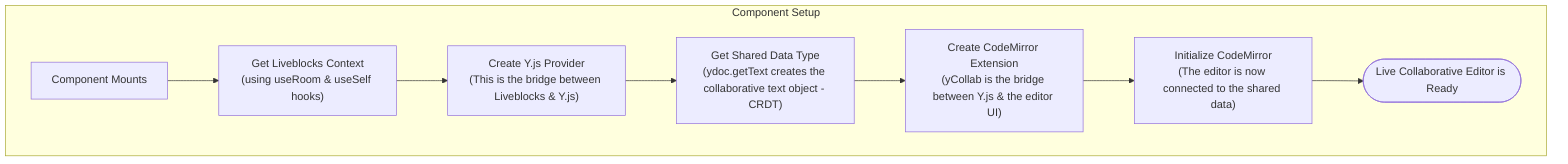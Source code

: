 graph TD
    subgraph "Component Setup"
        A[Component Mounts] --> B["Get Liveblocks Context<br>(using useRoom & useSelf hooks)"];
        B --> C["Create Y.js Provider<br>(This is the bridge between Liveblocks & Y.js)"];
        C --> D["Get Shared Data Type<br>(ydoc.getText creates the collaborative text object - CRDT)"];
        D --> E["Create CodeMirror Extension<br>(yCollab is the bridge between Y.js & the editor UI)"];
        E --> F["Initialize CodeMirror<br>(The editor is now connected to the shared data)"];
        F --> G([Live Collaborative Editor is Ready]);
    end
